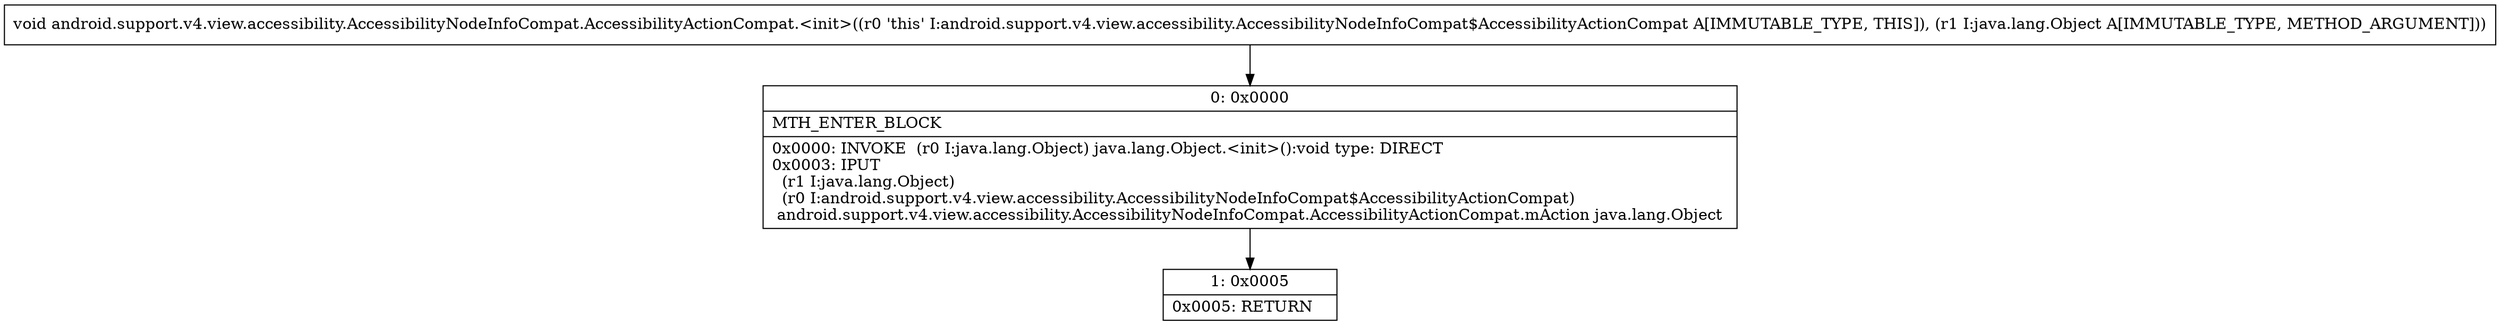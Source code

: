digraph "CFG forandroid.support.v4.view.accessibility.AccessibilityNodeInfoCompat.AccessibilityActionCompat.\<init\>(Ljava\/lang\/Object;)V" {
Node_0 [shape=record,label="{0\:\ 0x0000|MTH_ENTER_BLOCK\l|0x0000: INVOKE  (r0 I:java.lang.Object) java.lang.Object.\<init\>():void type: DIRECT \l0x0003: IPUT  \l  (r1 I:java.lang.Object)\l  (r0 I:android.support.v4.view.accessibility.AccessibilityNodeInfoCompat$AccessibilityActionCompat)\l android.support.v4.view.accessibility.AccessibilityNodeInfoCompat.AccessibilityActionCompat.mAction java.lang.Object \l}"];
Node_1 [shape=record,label="{1\:\ 0x0005|0x0005: RETURN   \l}"];
MethodNode[shape=record,label="{void android.support.v4.view.accessibility.AccessibilityNodeInfoCompat.AccessibilityActionCompat.\<init\>((r0 'this' I:android.support.v4.view.accessibility.AccessibilityNodeInfoCompat$AccessibilityActionCompat A[IMMUTABLE_TYPE, THIS]), (r1 I:java.lang.Object A[IMMUTABLE_TYPE, METHOD_ARGUMENT])) }"];
MethodNode -> Node_0;
Node_0 -> Node_1;
}

